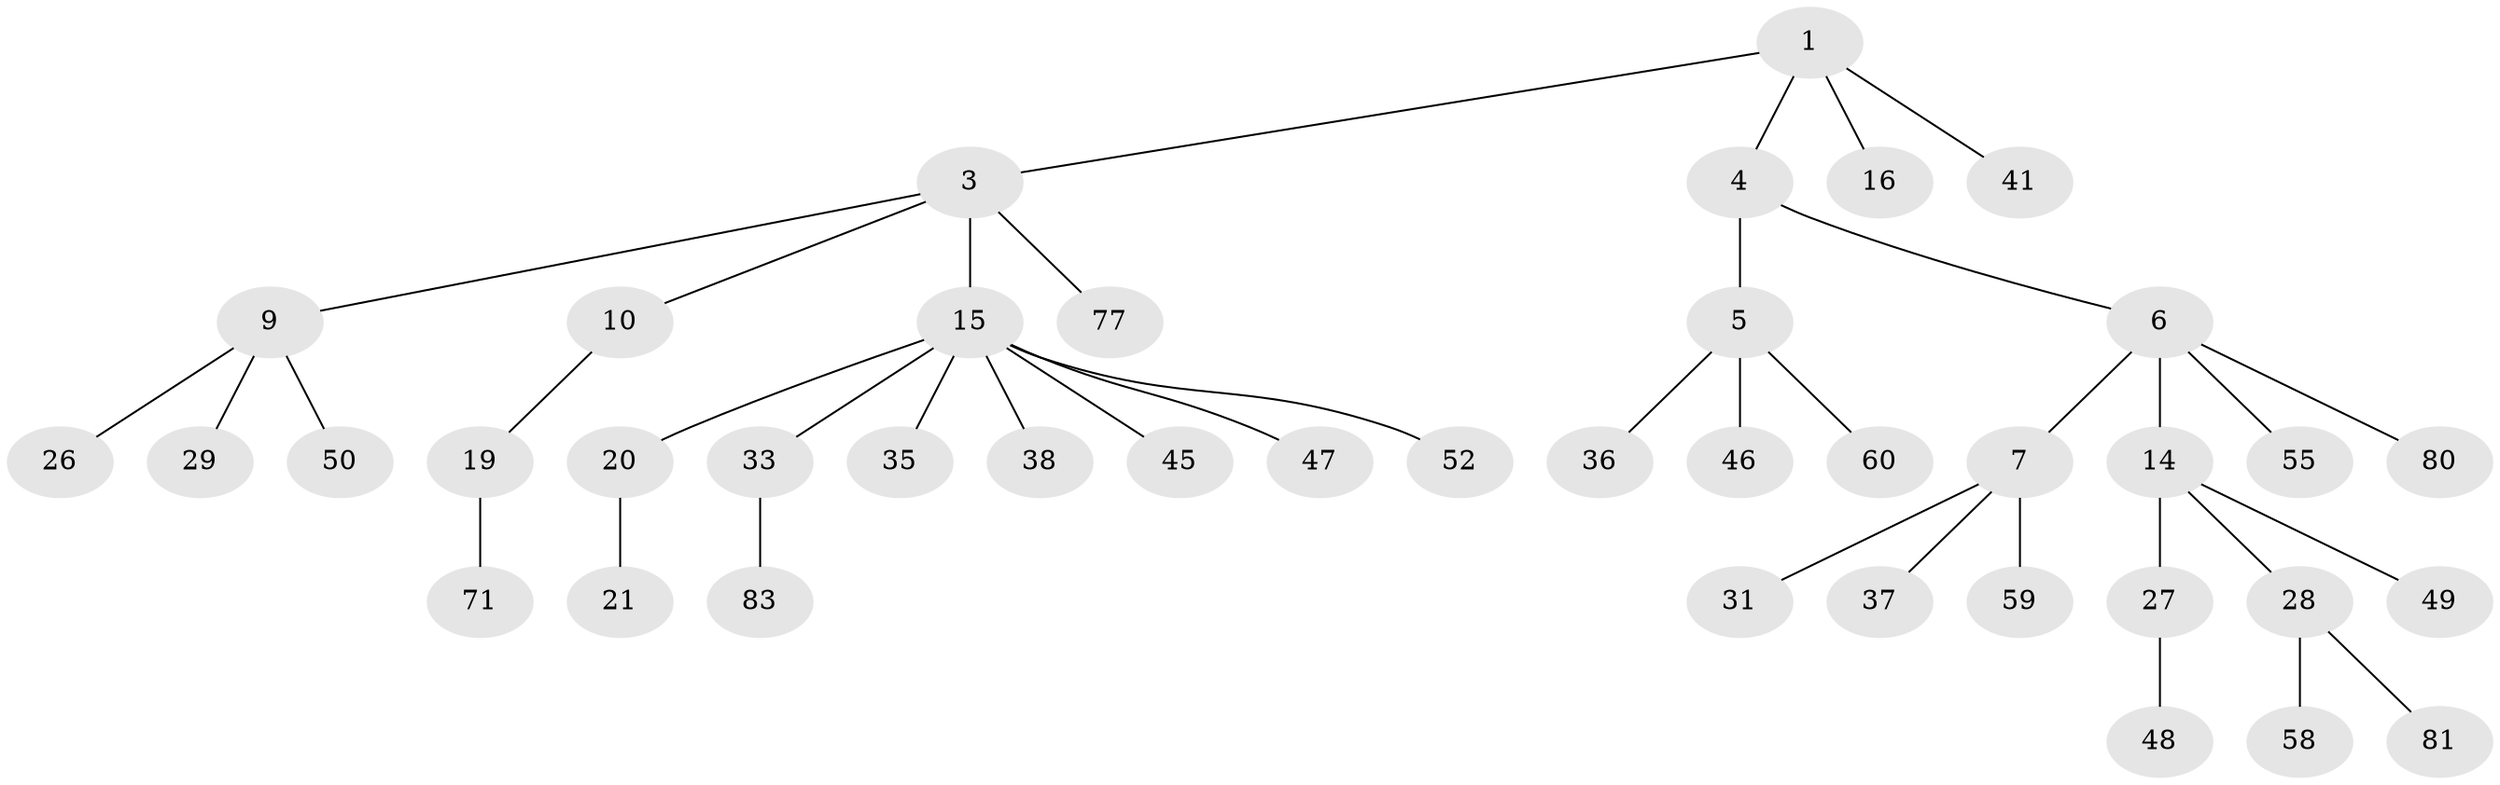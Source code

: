 // original degree distribution, {4: 0.07228915662650602, 3: 0.12048192771084337, 5: 0.03614457831325301, 7: 0.012048192771084338, 2: 0.18072289156626506, 1: 0.5542168674698795, 6: 0.024096385542168676}
// Generated by graph-tools (version 1.1) at 2025/15/03/09/25 04:15:23]
// undirected, 41 vertices, 40 edges
graph export_dot {
graph [start="1"]
  node [color=gray90,style=filled];
  1 [super="+2"];
  3;
  4;
  5 [super="+8"];
  6 [super="+30+12"];
  7 [super="+13"];
  9 [super="+11"];
  10 [super="+51+39"];
  14 [super="+54+62+24"];
  15 [super="+17+23+25+42"];
  16 [super="+22+63+40"];
  19;
  20;
  21 [super="+61+73"];
  26 [super="+32+79"];
  27 [super="+34"];
  28;
  29;
  31;
  33;
  35 [super="+57+72"];
  36;
  37;
  38 [super="+67+76"];
  41 [super="+65"];
  45;
  46;
  47;
  48;
  49;
  50;
  52 [super="+56"];
  55;
  58;
  59;
  60;
  71;
  77;
  80;
  81;
  83;
  1 -- 3;
  1 -- 4;
  1 -- 41;
  1 -- 16;
  3 -- 9;
  3 -- 10;
  3 -- 15;
  3 -- 77;
  4 -- 5;
  4 -- 6;
  5 -- 36;
  5 -- 46;
  5 -- 60;
  6 -- 7;
  6 -- 14;
  6 -- 55;
  6 -- 80;
  7 -- 59;
  7 -- 31;
  7 -- 37;
  9 -- 50;
  9 -- 26;
  9 -- 29;
  10 -- 19;
  14 -- 27;
  14 -- 28;
  14 -- 49;
  15 -- 20;
  15 -- 47;
  15 -- 45;
  15 -- 38;
  15 -- 33;
  15 -- 52;
  15 -- 35;
  19 -- 71;
  20 -- 21;
  27 -- 48;
  28 -- 58;
  28 -- 81;
  33 -- 83;
}
